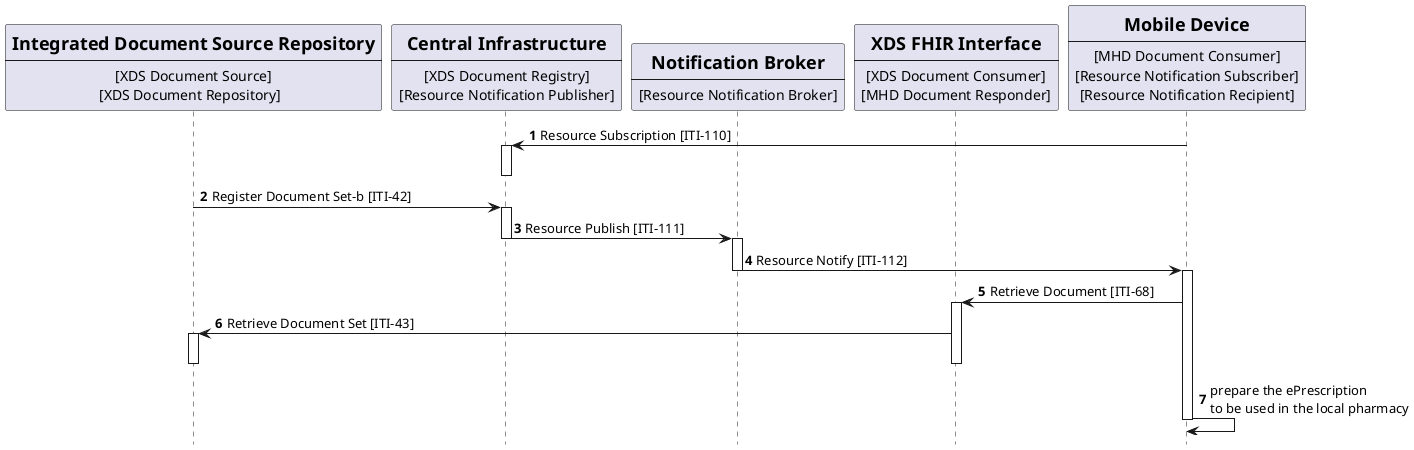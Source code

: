 @startuml
skinparam svgDimensionStyle false
hide footbox
/'title "Subscription with DSUBm on MHD on FHIR infrastructure from Mobile Device" '/

participant Repository [
    =Integrated Document Source Repository
    ----
    [XDS Document Source]
    [XDS Document Repository]  
] 

participant Central [
    =Central Infrastructure
    ----
    [XDS Document Registry]
    [Resource Notification Publisher]
] 

participant Broker [
    =Notification Broker
    ----
    [Resource Notification Broker]
] 

participant XDSonFHIR [
    =XDS FHIR Interface
    ----
    [XDS Document Consumer]
    [MHD Document Responder]
] 

participant MobileDevice [
    =Mobile Device
    ----
    [MHD Document Consumer]
    [Resource Notification Subscriber]
    [Resource Notification Recipient]
] 
autonumber 1 "<b>"
MobileDevice -> Central: Resource Subscription [ITI-110]
activate Central
deactivate Central

Repository -> Central: Register Document Set-b [ITI-42]
activate Central
Central -> Broker :  Resource Publish [ITI-111]
deactivate Central
activate Broker
Broker -> MobileDevice: Resource Notify [ITI-112]
deactivate Broker

activate MobileDevice
MobileDevice -> XDSonFHIR: Retrieve Document [ITI-68]
activate XDSonFHIR
XDSonFHIR -> Repository: Retrieve Document Set [ITI-43]
activate Repository
deactivate XDSonFHIR
deactivate Repository
MobileDevice -> MobileDevice: prepare the ePrescription\nto be used in the local pharmacy
deactivate MobileDevice


@enduml